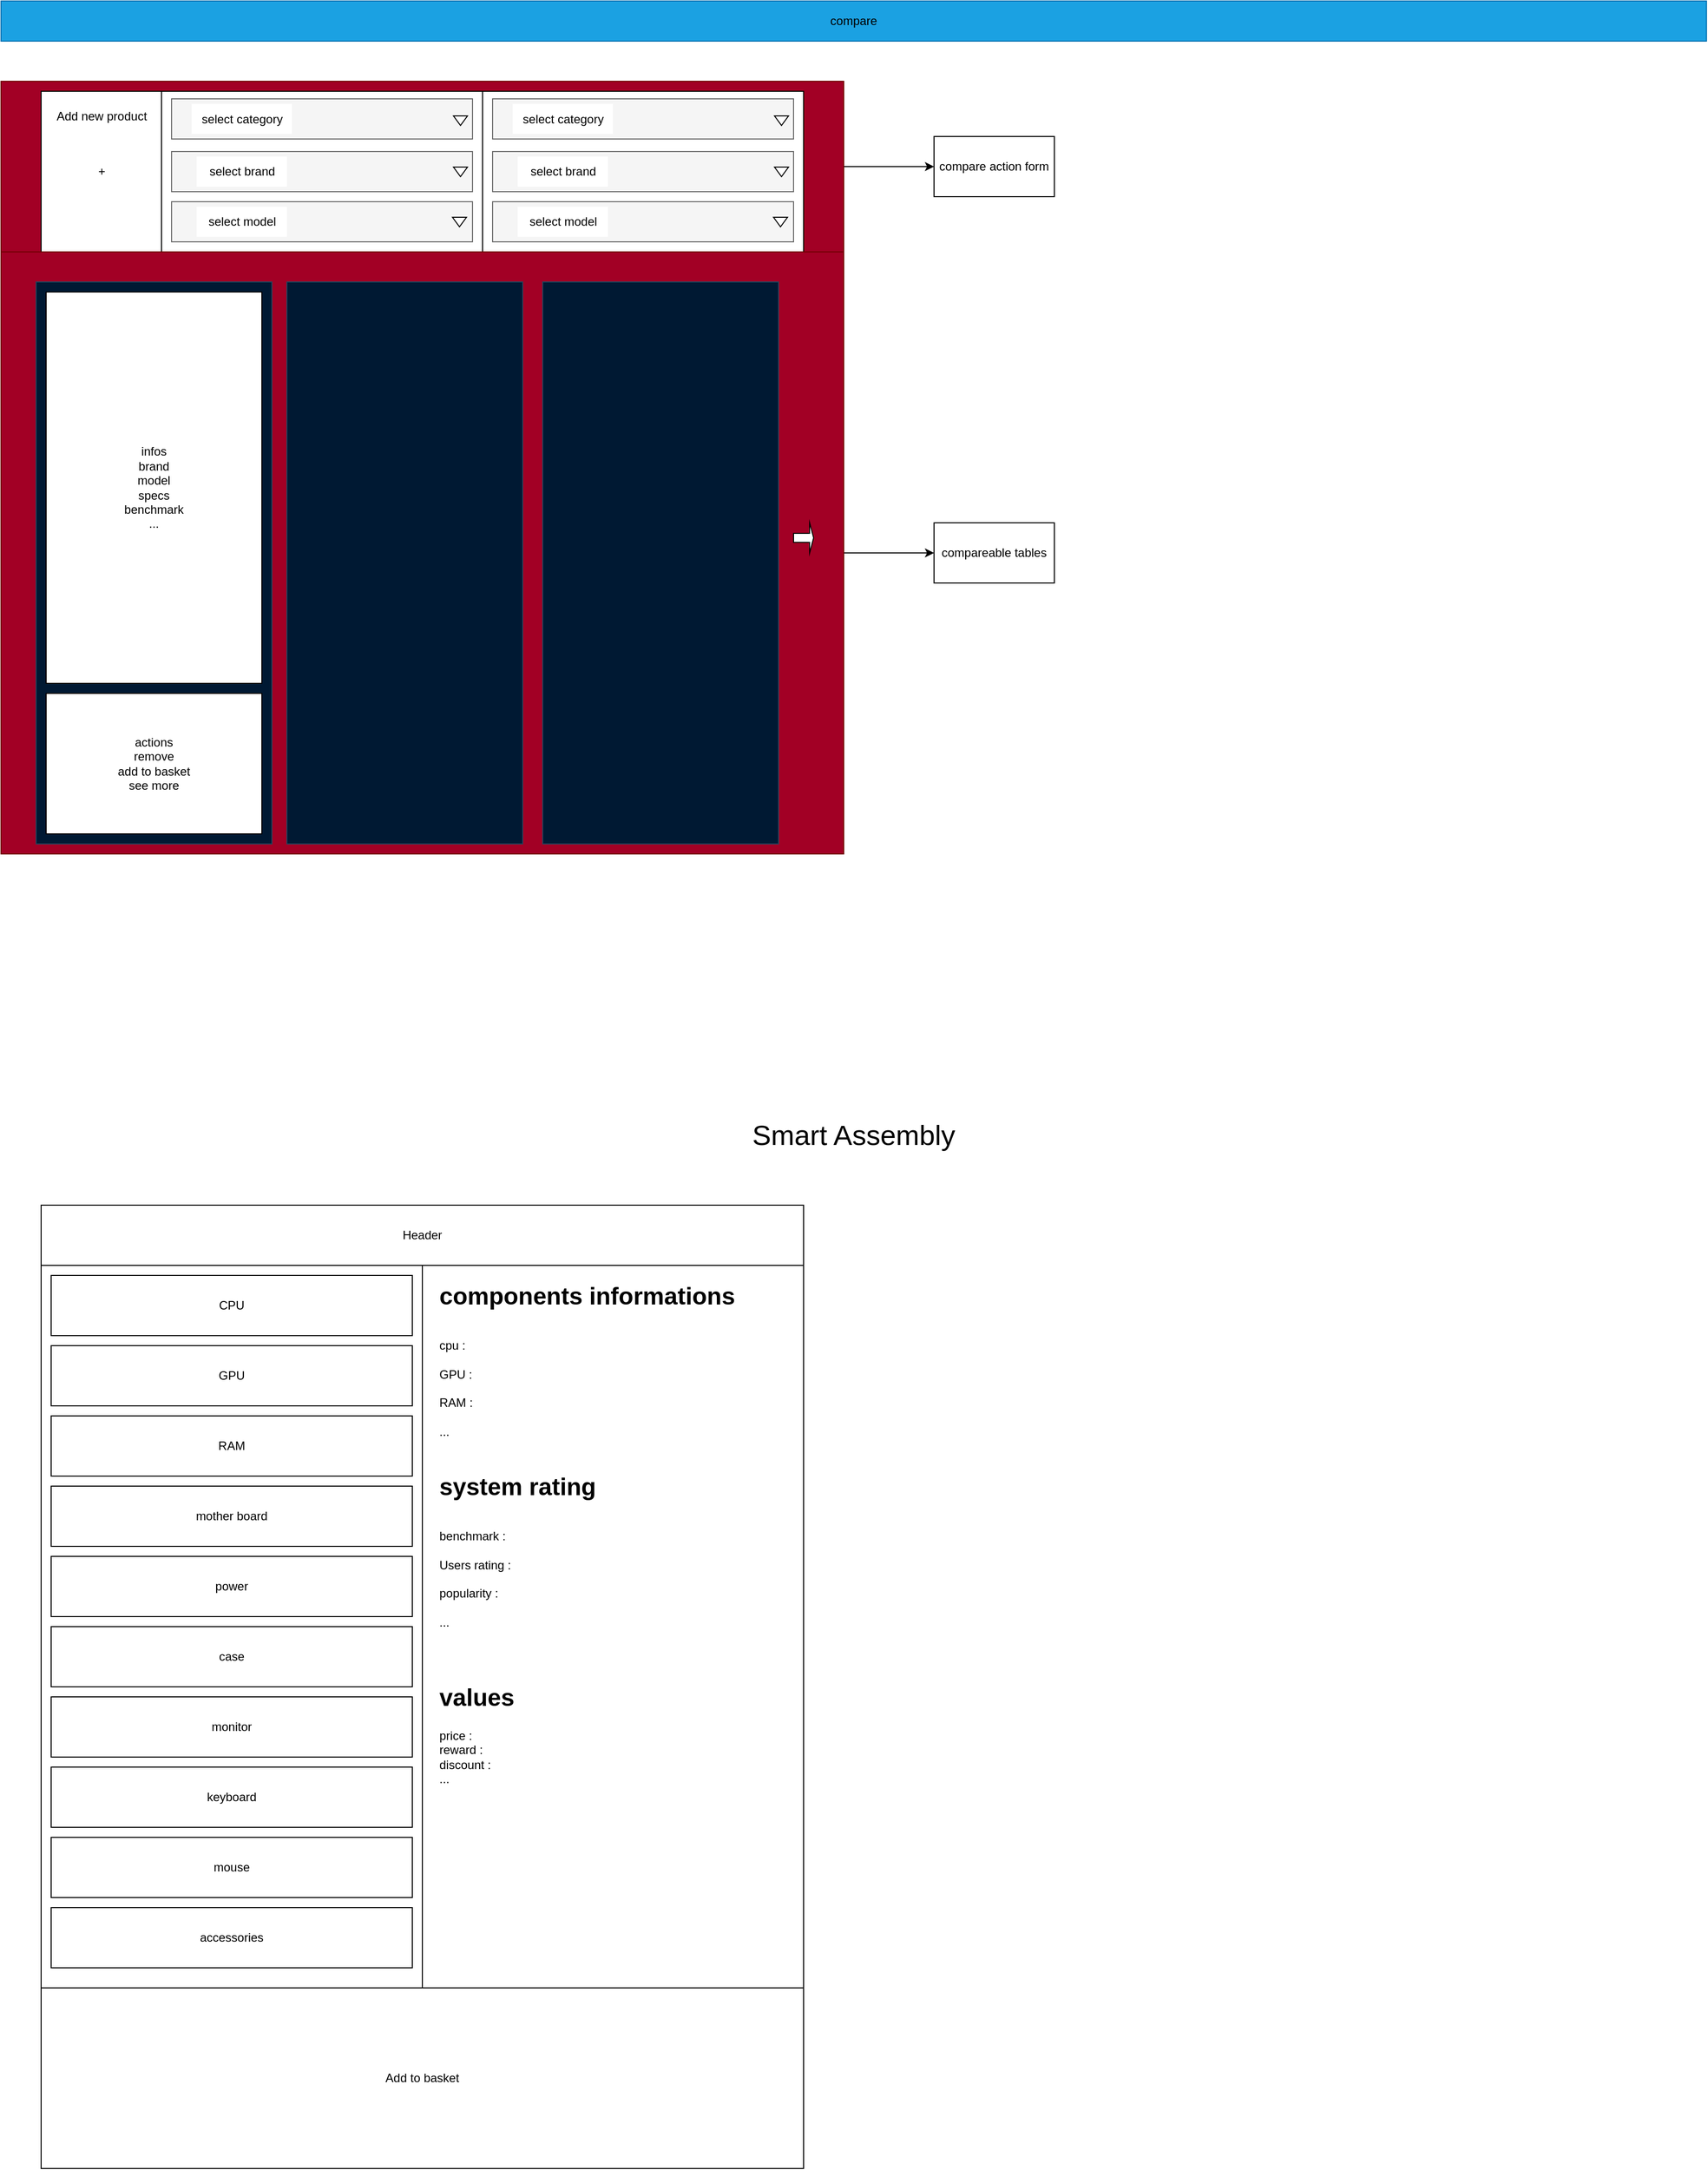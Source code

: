 <mxfile version="26.0.16">
  <diagram name="Page-1" id="9ciNEuFJplWLZKSUM0I-">
    <mxGraphModel dx="1687" dy="993" grid="1" gridSize="10" guides="1" tooltips="1" connect="1" arrows="1" fold="1" page="1" pageScale="1" pageWidth="850" pageHeight="1100" math="0" shadow="0">
      <root>
        <mxCell id="0" />
        <mxCell id="1" parent="0" />
        <mxCell id="q-ogtCQyWW32maulDkhW-58" value="compare" style="whiteSpace=wrap;html=1;fillColor=#1ba1e2;fontColor=#000000;strokeColor=#006EAF;" vertex="1" parent="1">
          <mxGeometry width="1700" height="40" as="geometry" />
        </mxCell>
        <mxCell id="q-ogtCQyWW32maulDkhW-59" value="" style="group" vertex="1" connectable="0" parent="1">
          <mxGeometry y="80" width="1050" height="770" as="geometry" />
        </mxCell>
        <mxCell id="q-ogtCQyWW32maulDkhW-47" value="" style="edgeStyle=orthogonalEdgeStyle;rounded=0;orthogonalLoop=1;jettySize=auto;html=1;" edge="1" parent="q-ogtCQyWW32maulDkhW-59" source="q-ogtCQyWW32maulDkhW-45" target="q-ogtCQyWW32maulDkhW-46">
          <mxGeometry relative="1" as="geometry" />
        </mxCell>
        <mxCell id="q-ogtCQyWW32maulDkhW-45" value="" style="rounded=0;whiteSpace=wrap;html=1;fillColor=#a20025;strokeColor=#6F0000;fontColor=#ffffff;" vertex="1" parent="q-ogtCQyWW32maulDkhW-59">
          <mxGeometry width="840" height="170" as="geometry" />
        </mxCell>
        <mxCell id="q-ogtCQyWW32maulDkhW-2" value="" style="whiteSpace=wrap;html=1;shadow=0;" vertex="1" parent="q-ogtCQyWW32maulDkhW-59">
          <mxGeometry x="160" y="10" width="320" height="160" as="geometry" />
        </mxCell>
        <mxCell id="q-ogtCQyWW32maulDkhW-3" value="" style="whiteSpace=wrap;html=1;fillColor=#f5f5f5;fontColor=#333333;strokeColor=#666666;shadow=0;" vertex="1" parent="q-ogtCQyWW32maulDkhW-59">
          <mxGeometry x="170" y="17.5" width="300" height="40" as="geometry" />
        </mxCell>
        <mxCell id="q-ogtCQyWW32maulDkhW-7" value="select category" style="text;html=1;align=center;verticalAlign=middle;resizable=0;points=[];autosize=1;strokeColor=none;fillColor=default;shadow=0;" vertex="1" parent="q-ogtCQyWW32maulDkhW-59">
          <mxGeometry x="190" y="22.5" width="100" height="30" as="geometry" />
        </mxCell>
        <mxCell id="q-ogtCQyWW32maulDkhW-10" value="" style="whiteSpace=wrap;html=1;fillColor=#f5f5f5;fontColor=#333333;strokeColor=#666666;shadow=0;" vertex="1" parent="q-ogtCQyWW32maulDkhW-59">
          <mxGeometry x="170" y="70" width="300" height="40" as="geometry" />
        </mxCell>
        <mxCell id="q-ogtCQyWW32maulDkhW-11" value="select brand" style="text;html=1;align=center;verticalAlign=middle;resizable=0;points=[];autosize=1;strokeColor=none;fillColor=default;shadow=0;" vertex="1" parent="q-ogtCQyWW32maulDkhW-59">
          <mxGeometry x="195" y="75" width="90" height="30" as="geometry" />
        </mxCell>
        <mxCell id="q-ogtCQyWW32maulDkhW-17" value="" style="whiteSpace=wrap;html=1;fillColor=#f5f5f5;fontColor=#333333;strokeColor=#666666;shadow=0;" vertex="1" parent="q-ogtCQyWW32maulDkhW-59">
          <mxGeometry x="170" y="120" width="300" height="40" as="geometry" />
        </mxCell>
        <mxCell id="q-ogtCQyWW32maulDkhW-18" value="" style="html=1;shadow=0;dashed=0;align=center;verticalAlign=middle;shape=mxgraph.arrows2.arrow;dy=0.6;dx=40;direction=south;notch=0;" vertex="1" parent="q-ogtCQyWW32maulDkhW-59">
          <mxGeometry x="450" y="135.5" width="14" height="9.5" as="geometry" />
        </mxCell>
        <mxCell id="q-ogtCQyWW32maulDkhW-19" value="select model" style="text;html=1;align=center;verticalAlign=middle;resizable=0;points=[];autosize=1;strokeColor=none;fillColor=default;shadow=0;" vertex="1" parent="q-ogtCQyWW32maulDkhW-59">
          <mxGeometry x="195" y="125" width="90" height="30" as="geometry" />
        </mxCell>
        <mxCell id="q-ogtCQyWW32maulDkhW-20" value="" style="html=1;shadow=0;dashed=0;align=center;verticalAlign=middle;shape=mxgraph.arrows2.arrow;dy=0.6;dx=40;direction=south;notch=0;" vertex="1" parent="q-ogtCQyWW32maulDkhW-59">
          <mxGeometry x="451" y="85.5" width="14" height="9.5" as="geometry" />
        </mxCell>
        <mxCell id="q-ogtCQyWW32maulDkhW-21" value="" style="html=1;shadow=0;dashed=0;align=center;verticalAlign=middle;shape=mxgraph.arrows2.arrow;dy=0.6;dx=40;direction=south;notch=0;" vertex="1" parent="q-ogtCQyWW32maulDkhW-59">
          <mxGeometry x="451" y="34.5" width="14" height="9.5" as="geometry" />
        </mxCell>
        <mxCell id="q-ogtCQyWW32maulDkhW-23" value="" style="whiteSpace=wrap;html=1;shadow=0;" vertex="1" parent="q-ogtCQyWW32maulDkhW-59">
          <mxGeometry x="40" y="10" width="120" height="160" as="geometry" />
        </mxCell>
        <mxCell id="q-ogtCQyWW32maulDkhW-24" value="Add new product" style="text;html=1;align=center;verticalAlign=middle;resizable=0;points=[];autosize=1;strokeColor=none;fillColor=none;shadow=0;" vertex="1" parent="q-ogtCQyWW32maulDkhW-59">
          <mxGeometry x="45" y="20" width="110" height="30" as="geometry" />
        </mxCell>
        <mxCell id="q-ogtCQyWW32maulDkhW-25" value="+" style="text;html=1;align=center;verticalAlign=middle;resizable=0;points=[];autosize=1;strokeColor=none;fillColor=none;shadow=0;" vertex="1" parent="q-ogtCQyWW32maulDkhW-59">
          <mxGeometry x="85" y="75" width="30" height="30" as="geometry" />
        </mxCell>
        <mxCell id="q-ogtCQyWW32maulDkhW-26" value="" style="group;shadow=0;" vertex="1" connectable="0" parent="q-ogtCQyWW32maulDkhW-59">
          <mxGeometry x="480" y="10" width="320" height="160" as="geometry" />
        </mxCell>
        <mxCell id="q-ogtCQyWW32maulDkhW-27" value="" style="whiteSpace=wrap;html=1;shadow=0;" vertex="1" parent="q-ogtCQyWW32maulDkhW-26">
          <mxGeometry width="320" height="160" as="geometry" />
        </mxCell>
        <mxCell id="q-ogtCQyWW32maulDkhW-28" value="" style="whiteSpace=wrap;html=1;fillColor=#f5f5f5;fontColor=#333333;strokeColor=#666666;shadow=0;" vertex="1" parent="q-ogtCQyWW32maulDkhW-26">
          <mxGeometry x="10" y="7.5" width="300" height="40" as="geometry" />
        </mxCell>
        <mxCell id="q-ogtCQyWW32maulDkhW-29" value="select category" style="text;html=1;align=center;verticalAlign=middle;resizable=0;points=[];autosize=1;strokeColor=none;fillColor=default;shadow=0;" vertex="1" parent="q-ogtCQyWW32maulDkhW-26">
          <mxGeometry x="30" y="12.5" width="100" height="30" as="geometry" />
        </mxCell>
        <mxCell id="q-ogtCQyWW32maulDkhW-30" value="" style="whiteSpace=wrap;html=1;fillColor=#f5f5f5;fontColor=#333333;strokeColor=#666666;shadow=0;" vertex="1" parent="q-ogtCQyWW32maulDkhW-26">
          <mxGeometry x="10" y="60" width="300" height="40" as="geometry" />
        </mxCell>
        <mxCell id="q-ogtCQyWW32maulDkhW-31" value="select brand" style="text;html=1;align=center;verticalAlign=middle;resizable=0;points=[];autosize=1;strokeColor=none;fillColor=default;shadow=0;" vertex="1" parent="q-ogtCQyWW32maulDkhW-26">
          <mxGeometry x="35" y="65" width="90" height="30" as="geometry" />
        </mxCell>
        <mxCell id="q-ogtCQyWW32maulDkhW-32" value="" style="whiteSpace=wrap;html=1;fillColor=#f5f5f5;fontColor=#333333;strokeColor=#666666;shadow=0;" vertex="1" parent="q-ogtCQyWW32maulDkhW-26">
          <mxGeometry x="10" y="110" width="300" height="40" as="geometry" />
        </mxCell>
        <mxCell id="q-ogtCQyWW32maulDkhW-33" value="" style="html=1;shadow=0;dashed=0;align=center;verticalAlign=middle;shape=mxgraph.arrows2.arrow;dy=0.6;dx=40;direction=south;notch=0;" vertex="1" parent="q-ogtCQyWW32maulDkhW-26">
          <mxGeometry x="290" y="125.5" width="14" height="9.5" as="geometry" />
        </mxCell>
        <mxCell id="q-ogtCQyWW32maulDkhW-34" value="select model" style="text;html=1;align=center;verticalAlign=middle;resizable=0;points=[];autosize=1;strokeColor=none;fillColor=default;shadow=0;" vertex="1" parent="q-ogtCQyWW32maulDkhW-26">
          <mxGeometry x="35" y="115" width="90" height="30" as="geometry" />
        </mxCell>
        <mxCell id="q-ogtCQyWW32maulDkhW-35" value="" style="html=1;shadow=0;dashed=0;align=center;verticalAlign=middle;shape=mxgraph.arrows2.arrow;dy=0.6;dx=40;direction=south;notch=0;" vertex="1" parent="q-ogtCQyWW32maulDkhW-26">
          <mxGeometry x="291" y="75.5" width="14" height="9.5" as="geometry" />
        </mxCell>
        <mxCell id="q-ogtCQyWW32maulDkhW-36" value="" style="html=1;shadow=0;dashed=0;align=center;verticalAlign=middle;shape=mxgraph.arrows2.arrow;dy=0.6;dx=40;direction=south;notch=0;" vertex="1" parent="q-ogtCQyWW32maulDkhW-26">
          <mxGeometry x="291" y="24.5" width="14" height="9.5" as="geometry" />
        </mxCell>
        <mxCell id="q-ogtCQyWW32maulDkhW-46" value="compare action form" style="whiteSpace=wrap;html=1;rounded=0;" vertex="1" parent="q-ogtCQyWW32maulDkhW-59">
          <mxGeometry x="930" y="55" width="120" height="60" as="geometry" />
        </mxCell>
        <mxCell id="q-ogtCQyWW32maulDkhW-54" value="" style="edgeStyle=orthogonalEdgeStyle;rounded=0;orthogonalLoop=1;jettySize=auto;html=1;" edge="1" parent="q-ogtCQyWW32maulDkhW-59" source="q-ogtCQyWW32maulDkhW-48" target="q-ogtCQyWW32maulDkhW-53">
          <mxGeometry relative="1" as="geometry" />
        </mxCell>
        <mxCell id="q-ogtCQyWW32maulDkhW-48" value="" style="rounded=0;whiteSpace=wrap;html=1;fillColor=#a20025;fontColor=#ffffff;strokeColor=#6F0000;" vertex="1" parent="q-ogtCQyWW32maulDkhW-59">
          <mxGeometry y="170" width="840" height="600" as="geometry" />
        </mxCell>
        <mxCell id="q-ogtCQyWW32maulDkhW-49" value="" style="rounded=0;whiteSpace=wrap;html=1;fillColor=#001933;strokeColor=#23445d;" vertex="1" parent="q-ogtCQyWW32maulDkhW-59">
          <mxGeometry x="35" y="200" width="235" height="560" as="geometry" />
        </mxCell>
        <mxCell id="q-ogtCQyWW32maulDkhW-50" value="" style="rounded=0;whiteSpace=wrap;html=1;fillColor=#001933;strokeColor=#23445d;" vertex="1" parent="q-ogtCQyWW32maulDkhW-59">
          <mxGeometry x="285" y="200" width="235" height="560" as="geometry" />
        </mxCell>
        <mxCell id="q-ogtCQyWW32maulDkhW-51" value="" style="rounded=0;whiteSpace=wrap;html=1;fillColor=#001933;strokeColor=#23445d;" vertex="1" parent="q-ogtCQyWW32maulDkhW-59">
          <mxGeometry x="540" y="200" width="235" height="560" as="geometry" />
        </mxCell>
        <mxCell id="q-ogtCQyWW32maulDkhW-52" value="" style="shape=singleArrow;whiteSpace=wrap;html=1;" vertex="1" parent="q-ogtCQyWW32maulDkhW-59">
          <mxGeometry x="790" y="440" width="20" height="30" as="geometry" />
        </mxCell>
        <mxCell id="q-ogtCQyWW32maulDkhW-53" value="compareable tables" style="whiteSpace=wrap;html=1;rounded=0;" vertex="1" parent="q-ogtCQyWW32maulDkhW-59">
          <mxGeometry x="930" y="440" width="120" height="60" as="geometry" />
        </mxCell>
        <mxCell id="q-ogtCQyWW32maulDkhW-55" value="infos&lt;div&gt;brand&lt;br&gt;model&lt;br&gt;specs&lt;br&gt;benchmark&lt;br&gt;...&lt;/div&gt;" style="rounded=0;whiteSpace=wrap;html=1;" vertex="1" parent="q-ogtCQyWW32maulDkhW-59">
          <mxGeometry x="45" y="210" width="215" height="390" as="geometry" />
        </mxCell>
        <mxCell id="q-ogtCQyWW32maulDkhW-56" value="actions&lt;br&gt;remove&lt;br&gt;add to basket&lt;br&gt;see more" style="rounded=0;whiteSpace=wrap;html=1;" vertex="1" parent="q-ogtCQyWW32maulDkhW-59">
          <mxGeometry x="45" y="610" width="215" height="140" as="geometry" />
        </mxCell>
        <mxCell id="q-ogtCQyWW32maulDkhW-60" value="Smart Assembly" style="rounded=0;whiteSpace=wrap;html=1;align=center;verticalAlign=middle;fontSize=28;fillColor=default;strokeColor=none;fillStyle=solid;" vertex="1" parent="1">
          <mxGeometry y="1100" width="1700" height="60" as="geometry" />
        </mxCell>
        <mxCell id="q-ogtCQyWW32maulDkhW-61" value="" style="rounded=0;whiteSpace=wrap;html=1;strokeColor=none;" vertex="1" parent="1">
          <mxGeometry x="40" y="1200" width="760" height="960" as="geometry" />
        </mxCell>
        <mxCell id="q-ogtCQyWW32maulDkhW-62" value="Header" style="rounded=0;whiteSpace=wrap;html=1;" vertex="1" parent="1">
          <mxGeometry x="40" y="1200" width="760" height="60" as="geometry" />
        </mxCell>
        <mxCell id="q-ogtCQyWW32maulDkhW-85" value="" style="rounded=0;whiteSpace=wrap;html=1;" vertex="1" parent="1">
          <mxGeometry x="40" y="1260" width="380" height="720" as="geometry" />
        </mxCell>
        <mxCell id="q-ogtCQyWW32maulDkhW-84" value="" style="group" vertex="1" connectable="0" parent="1">
          <mxGeometry x="50" y="1270" width="360" height="690" as="geometry" />
        </mxCell>
        <mxCell id="q-ogtCQyWW32maulDkhW-74" value="CPU" style="rounded=0;whiteSpace=wrap;html=1;" vertex="1" parent="q-ogtCQyWW32maulDkhW-84">
          <mxGeometry width="360.0" height="60" as="geometry" />
        </mxCell>
        <mxCell id="q-ogtCQyWW32maulDkhW-75" value="GPU" style="rounded=0;whiteSpace=wrap;html=1;" vertex="1" parent="q-ogtCQyWW32maulDkhW-84">
          <mxGeometry y="70" width="360.0" height="60" as="geometry" />
        </mxCell>
        <mxCell id="q-ogtCQyWW32maulDkhW-76" value="RAM" style="rounded=0;whiteSpace=wrap;html=1;" vertex="1" parent="q-ogtCQyWW32maulDkhW-84">
          <mxGeometry y="140" width="360.0" height="60" as="geometry" />
        </mxCell>
        <mxCell id="q-ogtCQyWW32maulDkhW-77" value="mother board" style="rounded=0;whiteSpace=wrap;html=1;" vertex="1" parent="q-ogtCQyWW32maulDkhW-84">
          <mxGeometry y="210" width="360.0" height="60" as="geometry" />
        </mxCell>
        <mxCell id="q-ogtCQyWW32maulDkhW-78" value="power" style="rounded=0;whiteSpace=wrap;html=1;" vertex="1" parent="q-ogtCQyWW32maulDkhW-84">
          <mxGeometry y="280" width="360.0" height="60" as="geometry" />
        </mxCell>
        <mxCell id="q-ogtCQyWW32maulDkhW-79" value="case" style="rounded=0;whiteSpace=wrap;html=1;" vertex="1" parent="q-ogtCQyWW32maulDkhW-84">
          <mxGeometry y="350" width="360.0" height="60" as="geometry" />
        </mxCell>
        <mxCell id="q-ogtCQyWW32maulDkhW-80" value="monitor" style="rounded=0;whiteSpace=wrap;html=1;" vertex="1" parent="q-ogtCQyWW32maulDkhW-84">
          <mxGeometry y="420" width="360.0" height="60" as="geometry" />
        </mxCell>
        <mxCell id="q-ogtCQyWW32maulDkhW-81" value="keyboard" style="rounded=0;whiteSpace=wrap;html=1;" vertex="1" parent="q-ogtCQyWW32maulDkhW-84">
          <mxGeometry y="490" width="360.0" height="60" as="geometry" />
        </mxCell>
        <mxCell id="q-ogtCQyWW32maulDkhW-82" value="mouse" style="rounded=0;whiteSpace=wrap;html=1;" vertex="1" parent="q-ogtCQyWW32maulDkhW-84">
          <mxGeometry y="560" width="360.0" height="60" as="geometry" />
        </mxCell>
        <mxCell id="q-ogtCQyWW32maulDkhW-83" value="accessories" style="rounded=0;whiteSpace=wrap;html=1;" vertex="1" parent="q-ogtCQyWW32maulDkhW-84">
          <mxGeometry y="630" width="360.0" height="60" as="geometry" />
        </mxCell>
        <mxCell id="q-ogtCQyWW32maulDkhW-87" value="" style="rounded=0;whiteSpace=wrap;html=1;" vertex="1" parent="1">
          <mxGeometry x="420" y="1260" width="380" height="720" as="geometry" />
        </mxCell>
        <mxCell id="q-ogtCQyWW32maulDkhW-89" value="Add to basket" style="rounded=0;whiteSpace=wrap;html=1;" vertex="1" parent="1">
          <mxGeometry x="40" y="1980" width="760" height="180" as="geometry" />
        </mxCell>
        <mxCell id="q-ogtCQyWW32maulDkhW-95" value="&lt;h1 style=&quot;margin-top: 0px;&quot;&gt;&lt;span style=&quot;background-color: transparent; color: light-dark(rgb(0, 0, 0), rgb(255, 255, 255));&quot;&gt;components informations&lt;/span&gt;&lt;/h1&gt;&lt;h1 style=&quot;margin-top: 0px;&quot;&gt;&lt;span style=&quot;font-size: 12px; font-weight: 400;&quot;&gt;cpu :&lt;br&gt;GPU :&amp;nbsp;&lt;br&gt;RAM :&amp;nbsp;&lt;br&gt;...&lt;/span&gt;&lt;/h1&gt;" style="text;html=1;whiteSpace=wrap;overflow=hidden;rounded=0;" vertex="1" parent="1">
          <mxGeometry x="435" y="1270" width="350" height="180" as="geometry" />
        </mxCell>
        <mxCell id="q-ogtCQyWW32maulDkhW-98" value="&lt;h1 style=&quot;margin-top: 0px;&quot;&gt;&lt;span style=&quot;background-color: transparent; color: light-dark(rgb(0, 0, 0), rgb(255, 255, 255));&quot;&gt;system rating&lt;/span&gt;&lt;/h1&gt;&lt;h1 style=&quot;margin-top: 0px;&quot;&gt;&lt;span style=&quot;font-size: 12px; font-weight: 400; background-color: transparent; color: light-dark(rgb(0, 0, 0), rgb(255, 255, 255));&quot;&gt;benchmark :&amp;nbsp;&lt;br&gt;Users rating :&amp;nbsp;&lt;br&gt;&lt;/span&gt;&lt;span style=&quot;font-size: 12px; font-weight: 400;&quot;&gt;popularity :&amp;nbsp;&lt;br&gt;...&lt;/span&gt;&lt;/h1&gt;" style="text;html=1;whiteSpace=wrap;overflow=hidden;rounded=0;" vertex="1" parent="1">
          <mxGeometry x="435" y="1460" width="350" height="180" as="geometry" />
        </mxCell>
        <mxCell id="q-ogtCQyWW32maulDkhW-99" value="&lt;h1 style=&quot;margin-top: 0px;&quot;&gt;values&lt;/h1&gt;&lt;div&gt;price :&lt;br&gt;reward :&amp;nbsp;&lt;br&gt;discount :&amp;nbsp;&lt;br&gt;...&lt;/div&gt;" style="text;html=1;whiteSpace=wrap;overflow=hidden;rounded=0;" vertex="1" parent="1">
          <mxGeometry x="435" y="1670" width="350" height="180" as="geometry" />
        </mxCell>
      </root>
    </mxGraphModel>
  </diagram>
</mxfile>
